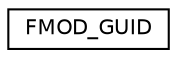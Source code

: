digraph "Graphical Class Hierarchy"
{
  edge [fontname="Helvetica",fontsize="10",labelfontname="Helvetica",labelfontsize="10"];
  node [fontname="Helvetica",fontsize="10",shape=record];
  rankdir="LR";
  Node1 [label="FMOD_GUID",height=0.2,width=0.4,color="black", fillcolor="white", style="filled",URL="$struct_f_m_o_d___g_u_i_d.html"];
}

